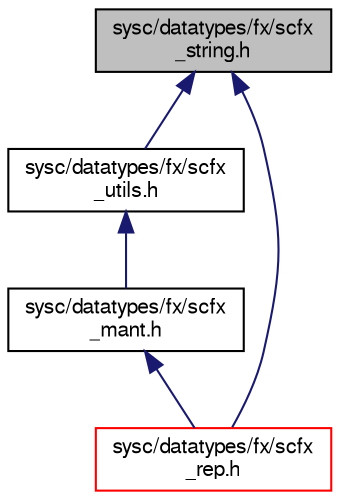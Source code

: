 digraph "sysc/datatypes/fx/scfx_string.h"
{
  edge [fontname="FreeSans",fontsize="10",labelfontname="FreeSans",labelfontsize="10"];
  node [fontname="FreeSans",fontsize="10",shape=record];
  Node2 [label="sysc/datatypes/fx/scfx\l_string.h",height=0.2,width=0.4,color="black", fillcolor="grey75", style="filled", fontcolor="black"];
  Node2 -> Node3 [dir="back",color="midnightblue",fontsize="10",style="solid",fontname="FreeSans"];
  Node3 [label="sysc/datatypes/fx/scfx\l_utils.h",height=0.2,width=0.4,color="black", fillcolor="white", style="filled",URL="$a00173.html"];
  Node3 -> Node4 [dir="back",color="midnightblue",fontsize="10",style="solid",fontname="FreeSans"];
  Node4 [label="sysc/datatypes/fx/scfx\l_mant.h",height=0.2,width=0.4,color="black", fillcolor="white", style="filled",URL="$a00155.html"];
  Node4 -> Node5 [dir="back",color="midnightblue",fontsize="10",style="solid",fontname="FreeSans"];
  Node5 [label="sysc/datatypes/fx/scfx\l_rep.h",height=0.2,width=0.4,color="red", fillcolor="white", style="filled",URL="$a00167.html"];
  Node2 -> Node5 [dir="back",color="midnightblue",fontsize="10",style="solid",fontname="FreeSans"];
}
